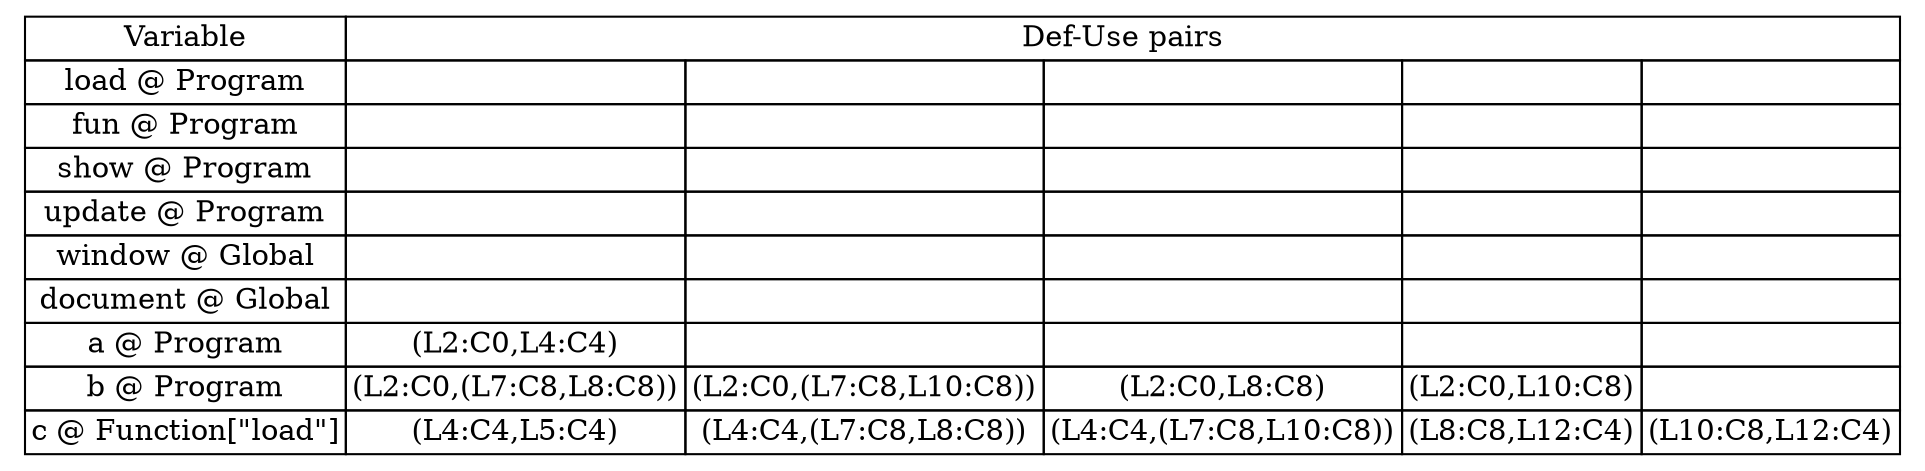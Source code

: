 digraph structs {
node [shape="plaintext"]
struct1 [label=<
<TABLE BORDER="0" CELLBORDER="1" CELLSPACING="0">
<tr><td>Variable</td><td COLSPAN="5">Def-Use pairs</td></tr><tr><td>load @ Program</td><td></td><td></td><td></td><td></td><td></td></tr>
<tr><td>fun @ Program</td><td></td><td></td><td></td><td></td><td></td></tr>
<tr><td>show @ Program</td><td></td><td></td><td></td><td></td><td></td></tr>
<tr><td>update @ Program</td><td></td><td></td><td></td><td></td><td></td></tr>
<tr><td>window @ Global</td><td></td><td></td><td></td><td></td><td></td></tr>
<tr><td>document @ Global</td><td></td><td></td><td></td><td></td><td></td></tr>
<tr><td>a @ Program</td><td>(L2:C0,L4:C4)</td><td></td><td></td><td></td><td></td></tr>
<tr><td>b @ Program</td><td>(L2:C0,(L7:C8,L8:C8))</td><td>(L2:C0,(L7:C8,L10:C8))</td><td>(L2:C0,L8:C8)</td><td>(L2:C0,L10:C8)</td><td></td></tr>
<tr><td>c @ Function["load"]</td><td>(L4:C4,L5:C4)</td><td>(L4:C4,(L7:C8,L8:C8))</td><td>(L4:C4,(L7:C8,L10:C8))</td><td>(L8:C8,L12:C4)</td><td>(L10:C8,L12:C4)</td></tr>
</TABLE>
>];
}